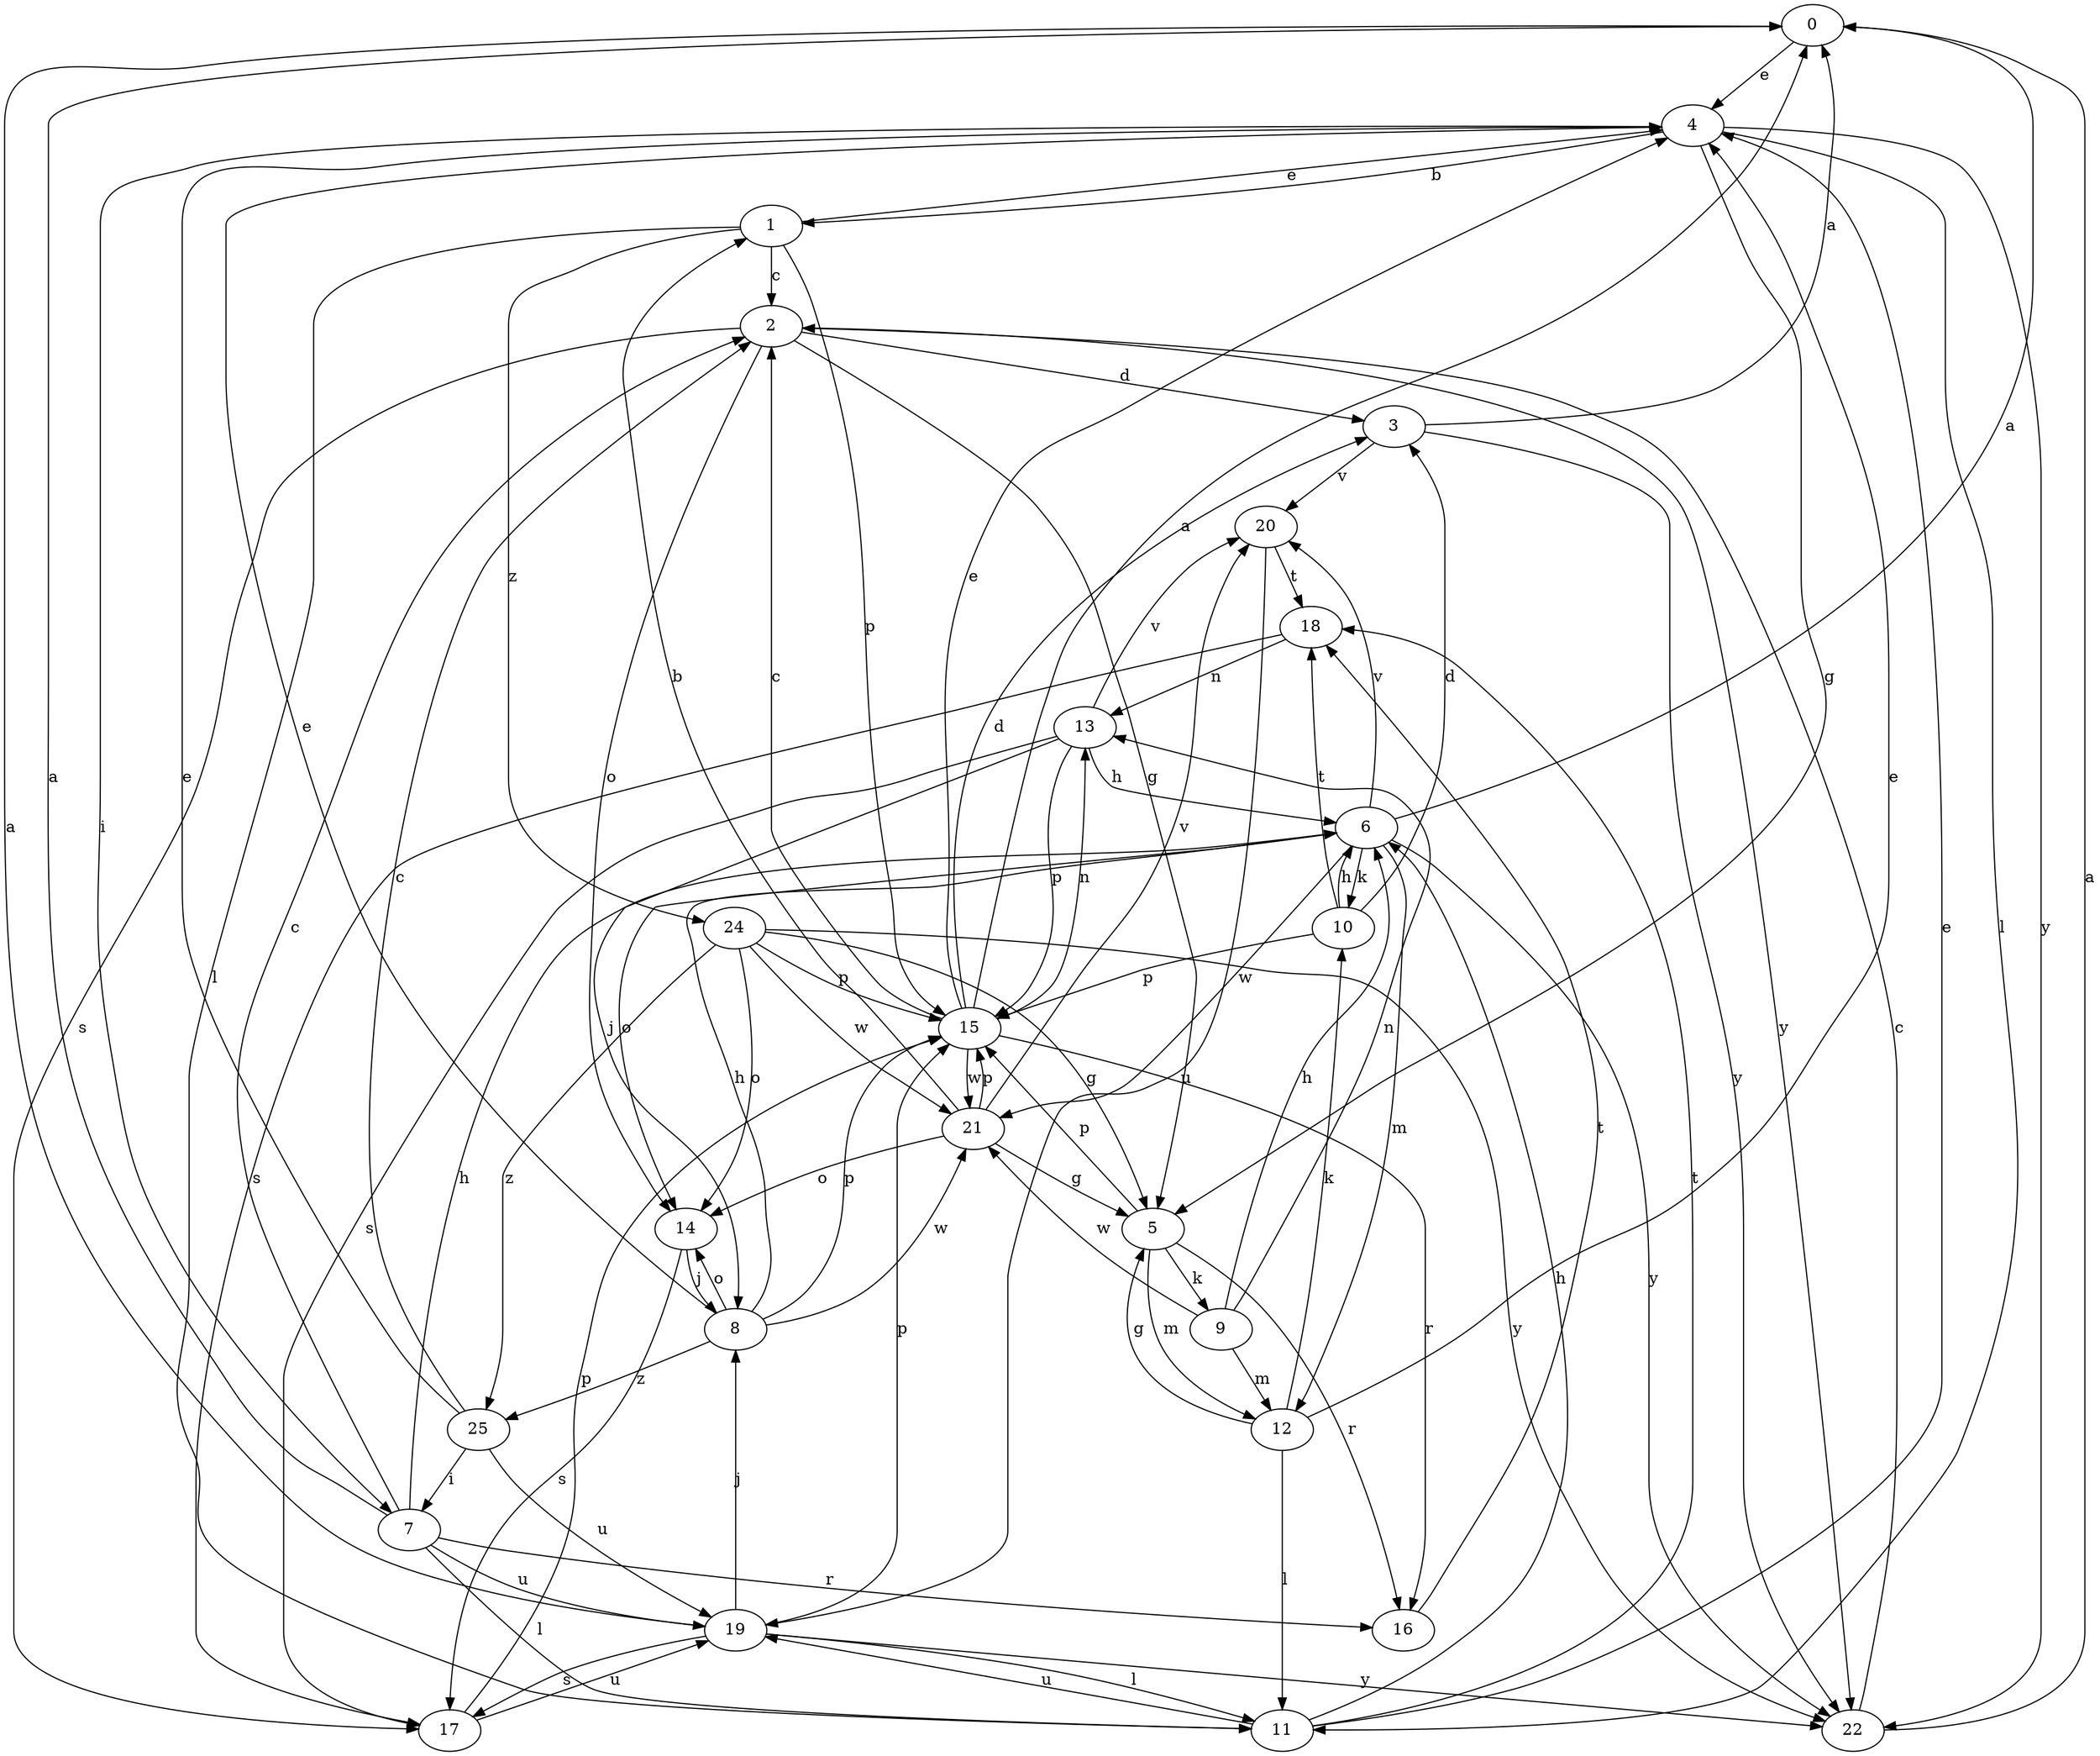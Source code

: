 strict digraph  {
0;
1;
2;
3;
4;
5;
6;
7;
8;
9;
10;
11;
12;
13;
14;
15;
16;
17;
18;
19;
20;
21;
22;
24;
25;
0 -> 4  [label=e];
1 -> 2  [label=c];
1 -> 4  [label=e];
1 -> 11  [label=l];
1 -> 15  [label=p];
1 -> 24  [label=z];
2 -> 3  [label=d];
2 -> 5  [label=g];
2 -> 14  [label=o];
2 -> 17  [label=s];
2 -> 22  [label=y];
3 -> 0  [label=a];
3 -> 20  [label=v];
3 -> 22  [label=y];
4 -> 1  [label=b];
4 -> 5  [label=g];
4 -> 7  [label=i];
4 -> 11  [label=l];
4 -> 22  [label=y];
5 -> 9  [label=k];
5 -> 12  [label=m];
5 -> 15  [label=p];
5 -> 16  [label=r];
6 -> 0  [label=a];
6 -> 10  [label=k];
6 -> 12  [label=m];
6 -> 14  [label=o];
6 -> 20  [label=v];
6 -> 21  [label=w];
6 -> 22  [label=y];
7 -> 0  [label=a];
7 -> 2  [label=c];
7 -> 6  [label=h];
7 -> 11  [label=l];
7 -> 16  [label=r];
7 -> 19  [label=u];
8 -> 4  [label=e];
8 -> 6  [label=h];
8 -> 14  [label=o];
8 -> 15  [label=p];
8 -> 21  [label=w];
8 -> 25  [label=z];
9 -> 6  [label=h];
9 -> 12  [label=m];
9 -> 13  [label=n];
9 -> 21  [label=w];
10 -> 3  [label=d];
10 -> 6  [label=h];
10 -> 15  [label=p];
10 -> 18  [label=t];
11 -> 4  [label=e];
11 -> 6  [label=h];
11 -> 18  [label=t];
11 -> 19  [label=u];
12 -> 4  [label=e];
12 -> 5  [label=g];
12 -> 10  [label=k];
12 -> 11  [label=l];
13 -> 6  [label=h];
13 -> 8  [label=j];
13 -> 15  [label=p];
13 -> 17  [label=s];
13 -> 20  [label=v];
14 -> 8  [label=j];
14 -> 17  [label=s];
15 -> 0  [label=a];
15 -> 2  [label=c];
15 -> 3  [label=d];
15 -> 4  [label=e];
15 -> 13  [label=n];
15 -> 16  [label=r];
15 -> 21  [label=w];
16 -> 18  [label=t];
17 -> 15  [label=p];
17 -> 19  [label=u];
18 -> 13  [label=n];
18 -> 17  [label=s];
19 -> 0  [label=a];
19 -> 8  [label=j];
19 -> 11  [label=l];
19 -> 15  [label=p];
19 -> 17  [label=s];
19 -> 22  [label=y];
20 -> 18  [label=t];
20 -> 19  [label=u];
21 -> 1  [label=b];
21 -> 5  [label=g];
21 -> 14  [label=o];
21 -> 15  [label=p];
21 -> 20  [label=v];
22 -> 0  [label=a];
22 -> 2  [label=c];
24 -> 5  [label=g];
24 -> 14  [label=o];
24 -> 15  [label=p];
24 -> 21  [label=w];
24 -> 22  [label=y];
24 -> 25  [label=z];
25 -> 2  [label=c];
25 -> 4  [label=e];
25 -> 7  [label=i];
25 -> 19  [label=u];
}
